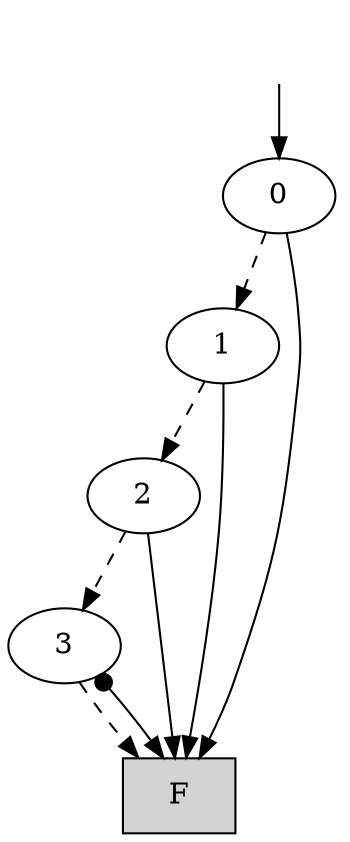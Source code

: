 digraph "DD" {
graph [dpi = 300];
center = true;
edge [dir = forward];
root [style=invis];
root -> 22 [style=solid dir=both arrowtail=none];
22 [label="0"];
21 [label="1"];
20 [label="2"];
5 [label="3"];
0 [shape=box, style=filled, label="F"];
5 -> 0 [style=dashed];
5 -> 0 [style=solid dir=both arrowtail=dot];
20 -> 5 [style=dashed];
20 -> 0 [style=solid dir=both arrowtail=none];
21 -> 20 [style=dashed];
21 -> 0 [style=solid dir=both arrowtail=none];
22 -> 21 [style=dashed];
22 -> 0 [style=solid dir=both arrowtail=none];
}
